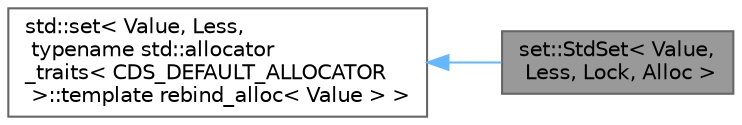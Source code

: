 digraph "set::StdSet&lt; Value, Less, Lock, Alloc &gt;"
{
 // LATEX_PDF_SIZE
  bgcolor="transparent";
  edge [fontname=Helvetica,fontsize=10,labelfontname=Helvetica,labelfontsize=10];
  node [fontname=Helvetica,fontsize=10,shape=box,height=0.2,width=0.4];
  rankdir="LR";
  Node1 [id="Node000001",label="set::StdSet\< Value,\l Less, Lock, Alloc \>",height=0.2,width=0.4,color="gray40", fillcolor="grey60", style="filled", fontcolor="black",tooltip=" "];
  Node2 -> Node1 [id="edge1_Node000001_Node000002",dir="back",color="steelblue1",style="solid",tooltip=" "];
  Node2 [id="Node000002",label="std::set\< Value, Less,\l typename std::allocator\l_traits\< CDS_DEFAULT_ALLOCATOR\l \>::template rebind_alloc\< Value \> \>",height=0.2,width=0.4,color="gray40", fillcolor="white", style="filled",tooltip=" "];
}
